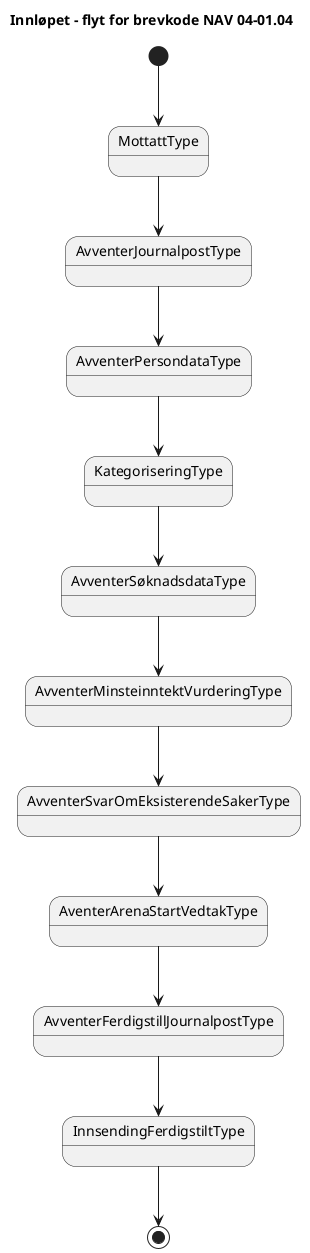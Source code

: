 @startuml
title 
Innløpet – flyt for brevkode NAV 04-01.04
end title           
[*]-->MottattType 
MottattType --> AvventerJournalpostType
AvventerJournalpostType --> AvventerPersondataType
AvventerPersondataType --> KategoriseringType
KategoriseringType --> AvventerSøknadsdataType
AvventerSøknadsdataType --> AvventerMinsteinntektVurderingType
AvventerMinsteinntektVurderingType --> AvventerSvarOmEksisterendeSakerType
AvventerSvarOmEksisterendeSakerType --> AventerArenaStartVedtakType
AventerArenaStartVedtakType --> AvventerFerdigstillJournalpostType
AvventerFerdigstillJournalpostType --> InnsendingFerdigstiltType
InnsendingFerdigstiltType--> [*]
@enduml